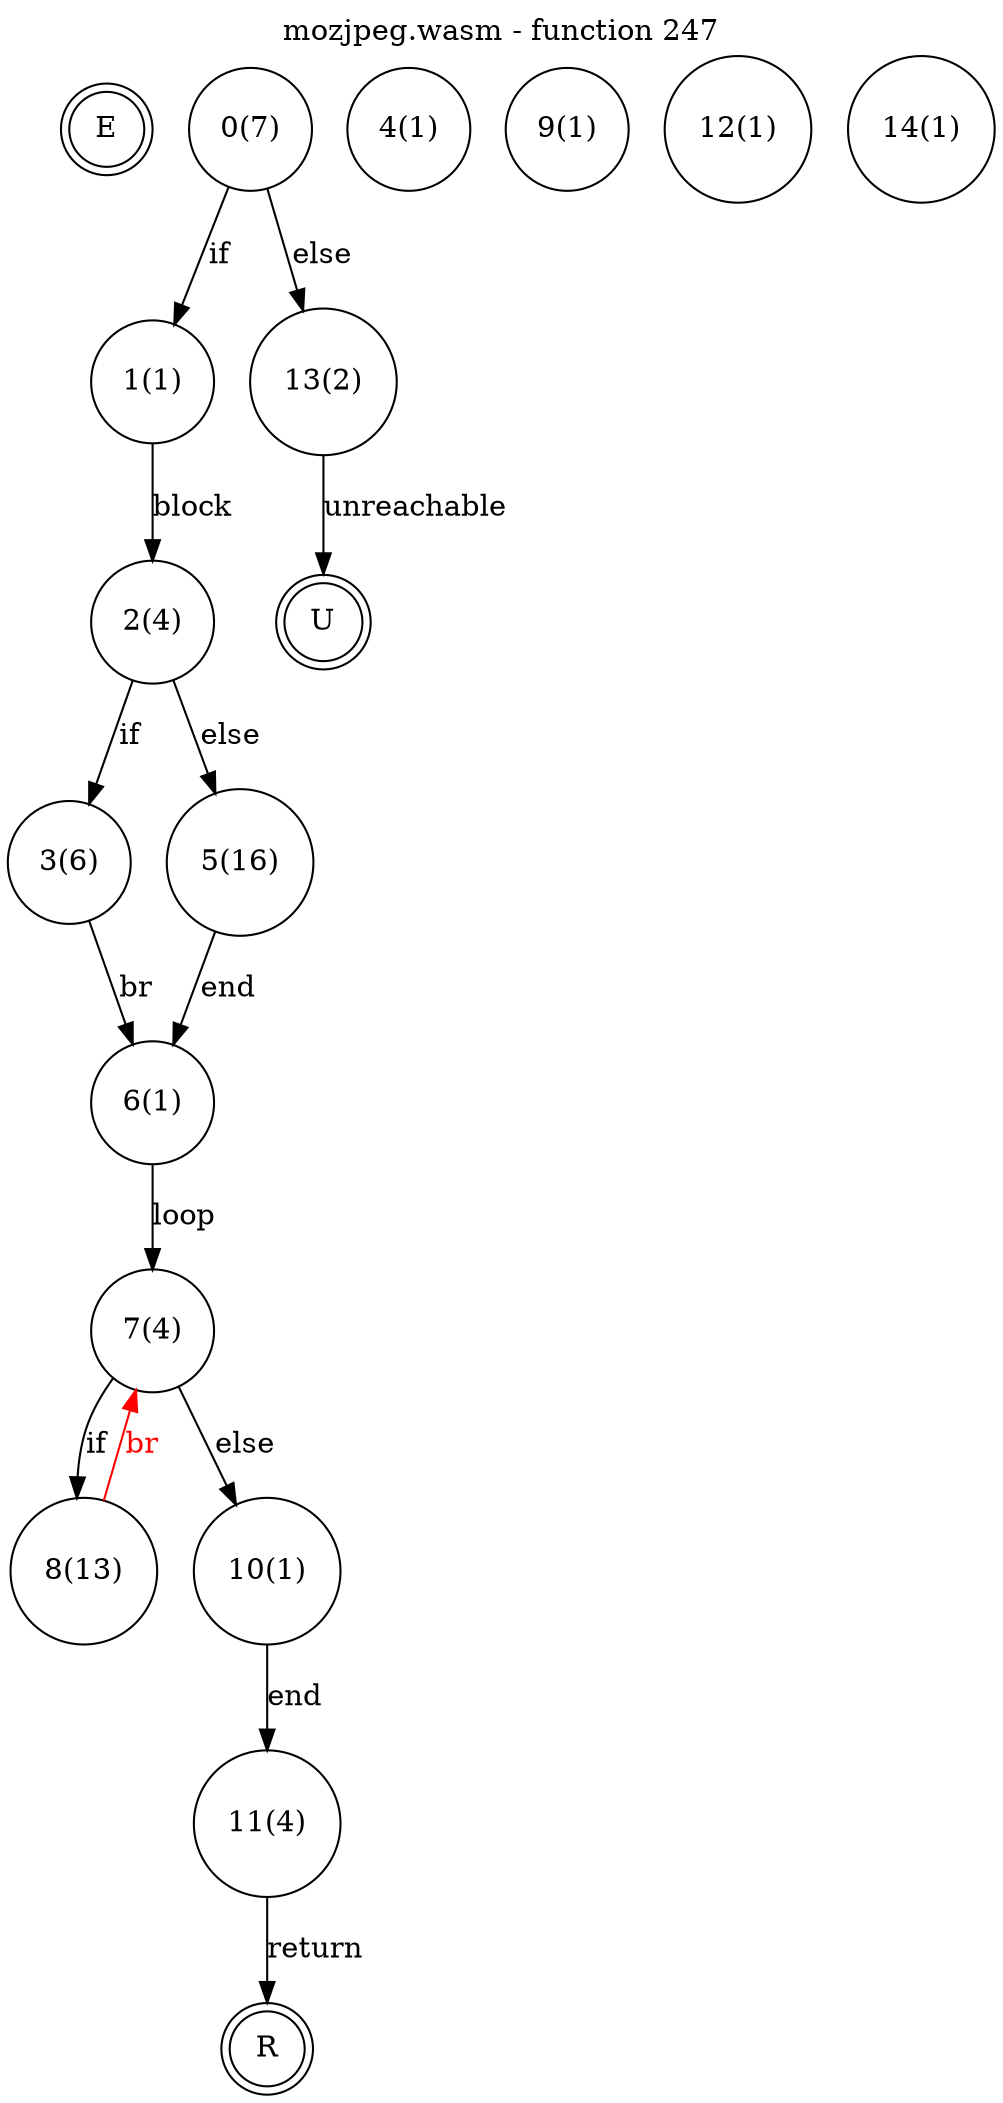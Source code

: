 digraph finite_state_machine {
    label = "mozjpeg.wasm - function 247"
    labelloc =  t
    labelfontsize = 16
    labelfontcolor = black
    labelfontname = "Helvetica"
    node [shape = doublecircle]; E U R ;
node [shape=circle, fontcolor=black, style="", label="0(7)"]0
node [shape=circle, fontcolor=black, style="", label="1(1)"]1
node [shape=circle, fontcolor=black, style="", label="2(4)"]2
node [shape=circle, fontcolor=black, style="", label="3(6)"]3
node [shape=circle, fontcolor=black, style="", label="4(1)"]4
node [shape=circle, fontcolor=black, style="", label="5(16)"]5
node [shape=circle, fontcolor=black, style="", label="6(1)"]6
node [shape=circle, fontcolor=black, style="", label="7(4)"]7
node [shape=circle, fontcolor=black, style="", label="8(13)"]8
node [shape=circle, fontcolor=black, style="", label="9(1)"]9
node [shape=circle, fontcolor=black, style="", label="10(1)"]10
node [shape=circle, fontcolor=black, style="", label="11(4)"]11
node [shape=circle, fontcolor=black, style="", label="12(1)"]12
node [shape=circle, fontcolor=black, style="", label="13(2)"]13
node [shape=circle, fontcolor=black, style="", label="14(1)"]14
node [shape=circle, fontcolor=black, style="", label="E"]E
node [shape=circle, fontcolor=black, style="", label="R"]R
node [shape=circle, fontcolor=black, style="", label="U"]U
    0 -> 1[label="if"];
    0 -> 13[label="else"];
    1 -> 2[label="block"];
    2 -> 3[label="if"];
    2 -> 5[label="else"];
    3 -> 6[label="br"];
    5 -> 6[label="end"];
    6 -> 7[label="loop"];
    7 -> 8[label="if"];
    7 -> 10[label="else"];
    8 -> 7[color="red" fontcolor="red" label="br"];
    10 -> 11[label="end"];
    11 -> R[label="return"];
    13 -> U[label="unreachable"];
}
